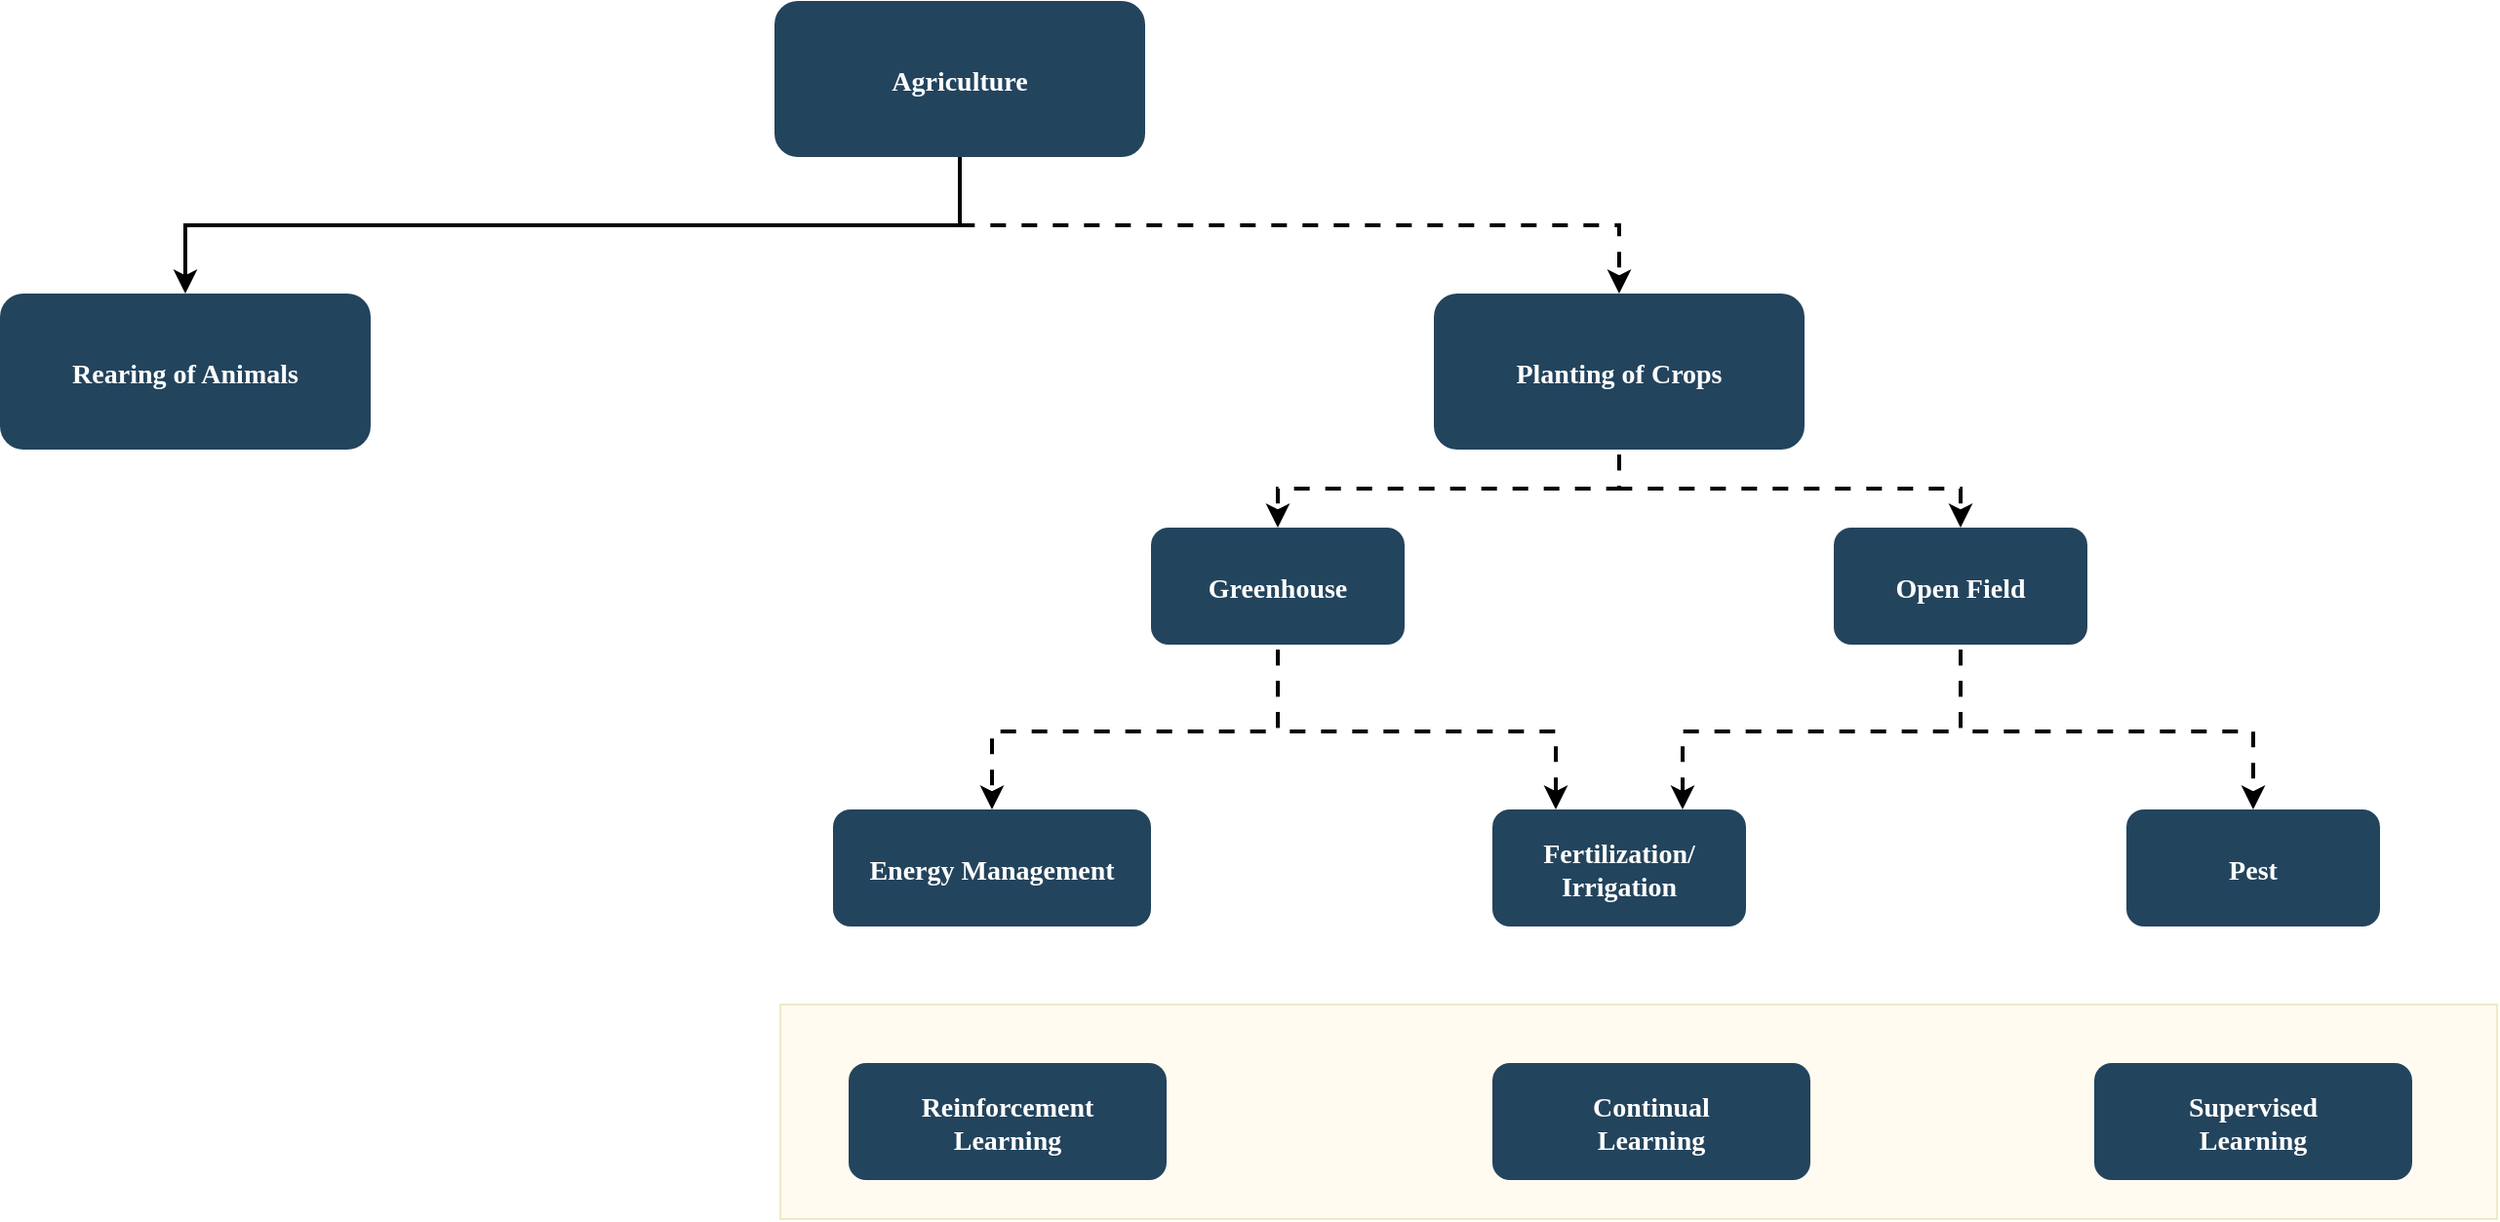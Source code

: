 <mxfile version="23.1.6" type="github">
  <diagram name="Page-1" id="2c0d36ab-eaac-3732-788b-9136903baeff">
    <mxGraphModel dx="2066" dy="1153" grid="1" gridSize="10" guides="1" tooltips="1" connect="1" arrows="1" fold="1" page="1" pageScale="1.5" pageWidth="1169" pageHeight="827" background="none" math="0" shadow="0">
      <root>
        <mxCell id="0" />
        <mxCell id="1" parent="0" />
        <mxCell id="VdHDK7d5ku64aUJpAuBf-133" value="" style="rounded=0;whiteSpace=wrap;html=1;fillColor=#fff2cc;strokeColor=#d6b656;opacity=30;" vertex="1" parent="1">
          <mxGeometry x="760" y="700" width="880" height="110" as="geometry" />
        </mxCell>
        <mxCell id="2" value="Agriculture" style="rounded=1;fillColor=#23445D;gradientColor=none;strokeColor=none;fontColor=#FFFFFF;fontStyle=1;fontFamily=Tahoma;fontSize=14" parent="1" vertex="1">
          <mxGeometry x="757" y="185.5" width="190" height="80" as="geometry" />
        </mxCell>
        <mxCell id="4" value="Planting of Crops" style="rounded=1;fillColor=#23445D;gradientColor=none;strokeColor=none;fontColor=#FFFFFF;fontStyle=1;fontFamily=Tahoma;fontSize=14" parent="1" vertex="1">
          <mxGeometry x="1095.0" y="335.5" width="190" height="80" as="geometry" />
        </mxCell>
        <mxCell id="9" value="" style="edgeStyle=elbowEdgeStyle;elbow=vertical;strokeWidth=2;rounded=0;flowAnimation=1;" parent="1" source="2" target="4" edge="1">
          <mxGeometry x="337" y="215.5" width="100" height="100" as="geometry">
            <mxPoint x="337" y="315.5" as="sourcePoint" />
            <mxPoint x="437" y="215.5" as="targetPoint" />
          </mxGeometry>
        </mxCell>
        <mxCell id="13" value="Rearing of Animals" style="rounded=1;fillColor=#23445D;gradientColor=none;strokeColor=none;fontColor=#FFFFFF;fontStyle=1;fontFamily=Tahoma;fontSize=14" parent="1" vertex="1">
          <mxGeometry x="360" y="335.5" width="190" height="80" as="geometry" />
        </mxCell>
        <mxCell id="VdHDK7d5ku64aUJpAuBf-129" style="edgeStyle=orthogonalEdgeStyle;rounded=0;orthogonalLoop=1;jettySize=auto;html=1;exitX=0.5;exitY=1;exitDx=0;exitDy=0;entryX=0.25;entryY=0;entryDx=0;entryDy=0;strokeWidth=2;flowAnimation=1;" edge="1" parent="1" source="44" target="53">
          <mxGeometry relative="1" as="geometry">
            <Array as="points">
              <mxPoint x="1015" y="560" />
              <mxPoint x="1158" y="560" />
            </Array>
          </mxGeometry>
        </mxCell>
        <mxCell id="VdHDK7d5ku64aUJpAuBf-130" style="edgeStyle=orthogonalEdgeStyle;rounded=0;orthogonalLoop=1;jettySize=auto;html=1;exitX=0.5;exitY=1;exitDx=0;exitDy=0;entryX=0.5;entryY=0;entryDx=0;entryDy=0;strokeWidth=2;flowAnimation=1;" edge="1" parent="1" source="44" target="VdHDK7d5ku64aUJpAuBf-128">
          <mxGeometry relative="1" as="geometry">
            <Array as="points">
              <mxPoint x="1015" y="560" />
              <mxPoint x="869" y="560" />
            </Array>
          </mxGeometry>
        </mxCell>
        <mxCell id="44" value="Greenhouse" style="rounded=1;fillColor=#23445D;gradientColor=none;strokeColor=none;fontColor=#FFFFFF;fontStyle=1;fontFamily=Tahoma;fontSize=14" parent="1" vertex="1">
          <mxGeometry x="950" y="455.5" width="130" height="60" as="geometry" />
        </mxCell>
        <mxCell id="VdHDK7d5ku64aUJpAuBf-126" style="edgeStyle=orthogonalEdgeStyle;rounded=0;orthogonalLoop=1;jettySize=auto;html=1;exitX=0.5;exitY=1;exitDx=0;exitDy=0;entryX=0.75;entryY=0;entryDx=0;entryDy=0;strokeWidth=2;flowAnimation=1;" edge="1" parent="1" source="52" target="53">
          <mxGeometry relative="1" as="geometry">
            <Array as="points">
              <mxPoint x="1365" y="560" />
              <mxPoint x="1223" y="560" />
            </Array>
          </mxGeometry>
        </mxCell>
        <mxCell id="VdHDK7d5ku64aUJpAuBf-127" style="edgeStyle=orthogonalEdgeStyle;rounded=0;orthogonalLoop=1;jettySize=auto;html=1;exitX=0.5;exitY=1;exitDx=0;exitDy=0;entryX=0.5;entryY=0;entryDx=0;entryDy=0;strokeWidth=2;flowAnimation=1;" edge="1" parent="1" source="52" target="VdHDK7d5ku64aUJpAuBf-125">
          <mxGeometry relative="1" as="geometry">
            <Array as="points">
              <mxPoint x="1365" y="560" />
              <mxPoint x="1515" y="560" />
            </Array>
          </mxGeometry>
        </mxCell>
        <mxCell id="52" value="Open Field" style="rounded=1;fillColor=#23445D;gradientColor=none;strokeColor=none;fontColor=#FFFFFF;fontStyle=1;fontFamily=Tahoma;fontSize=14" parent="1" vertex="1">
          <mxGeometry x="1300" y="455.5" width="130" height="60" as="geometry" />
        </mxCell>
        <mxCell id="53" value="Fertilization/&#xa;Irrigation" style="rounded=1;fillColor=#23445D;gradientColor=none;strokeColor=none;fontColor=#FFFFFF;fontStyle=1;fontFamily=Tahoma;fontSize=14" parent="1" vertex="1">
          <mxGeometry x="1125" y="600" width="130" height="60" as="geometry" />
        </mxCell>
        <mxCell id="61" value="" style="edgeStyle=elbowEdgeStyle;elbow=vertical;strokeWidth=2;rounded=0" parent="1" source="2" target="13" edge="1">
          <mxGeometry x="-23" y="135.5" width="100" height="100" as="geometry">
            <mxPoint x="-23" y="235.5" as="sourcePoint" />
            <mxPoint x="77" y="135.5" as="targetPoint" />
          </mxGeometry>
        </mxCell>
        <mxCell id="105" value="" style="edgeStyle=elbowEdgeStyle;elbow=vertical;strokeWidth=2;rounded=0;flowAnimation=1;" parent="1" source="4" target="44" edge="1">
          <mxGeometry x="-23" y="135.5" width="100" height="100" as="geometry">
            <mxPoint x="-290" y="235.5" as="sourcePoint" />
            <mxPoint x="-190" y="135.5" as="targetPoint" />
          </mxGeometry>
        </mxCell>
        <mxCell id="106" value="" style="edgeStyle=elbowEdgeStyle;elbow=vertical;strokeWidth=2;rounded=0;flowAnimation=1;" parent="1" source="4" target="52" edge="1">
          <mxGeometry x="-23" y="135.5" width="100" height="100" as="geometry">
            <mxPoint x="-290" y="235.5" as="sourcePoint" />
            <mxPoint x="-190" y="135.5" as="targetPoint" />
          </mxGeometry>
        </mxCell>
        <mxCell id="VdHDK7d5ku64aUJpAuBf-125" value="Pest" style="rounded=1;fillColor=#23445D;gradientColor=none;strokeColor=none;fontColor=#FFFFFF;fontStyle=1;fontFamily=Tahoma;fontSize=14" vertex="1" parent="1">
          <mxGeometry x="1450" y="600" width="130" height="60" as="geometry" />
        </mxCell>
        <mxCell id="VdHDK7d5ku64aUJpAuBf-128" value="Energy Management" style="rounded=1;fillColor=#23445D;gradientColor=none;strokeColor=none;fontColor=#FFFFFF;fontStyle=1;fontFamily=Tahoma;fontSize=14" vertex="1" parent="1">
          <mxGeometry x="787" y="600" width="163" height="60" as="geometry" />
        </mxCell>
        <mxCell id="VdHDK7d5ku64aUJpAuBf-134" value="Reinforcement&#xa;Learning" style="rounded=1;fillColor=#23445D;gradientColor=none;strokeColor=none;fontColor=#FFFFFF;fontStyle=1;fontFamily=Tahoma;fontSize=14" vertex="1" parent="1">
          <mxGeometry x="795" y="730" width="163" height="60" as="geometry" />
        </mxCell>
        <mxCell id="VdHDK7d5ku64aUJpAuBf-135" value="Continual&#xa;Learning" style="rounded=1;fillColor=#23445D;gradientColor=none;strokeColor=none;fontColor=#FFFFFF;fontStyle=1;fontFamily=Tahoma;fontSize=14" vertex="1" parent="1">
          <mxGeometry x="1125" y="730" width="163" height="60" as="geometry" />
        </mxCell>
        <mxCell id="VdHDK7d5ku64aUJpAuBf-136" value="Supervised&#xa;Learning" style="rounded=1;fillColor=#23445D;gradientColor=none;strokeColor=none;fontColor=#FFFFFF;fontStyle=1;fontFamily=Tahoma;fontSize=14" vertex="1" parent="1">
          <mxGeometry x="1433.5" y="730" width="163" height="60" as="geometry" />
        </mxCell>
      </root>
    </mxGraphModel>
  </diagram>
</mxfile>
